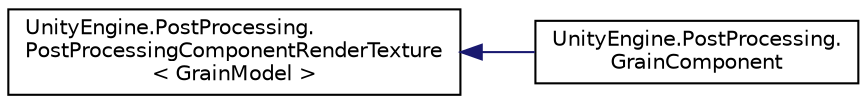 digraph "Graphical Class Hierarchy"
{
  edge [fontname="Helvetica",fontsize="10",labelfontname="Helvetica",labelfontsize="10"];
  node [fontname="Helvetica",fontsize="10",shape=record];
  rankdir="LR";
  Node0 [label="UnityEngine.PostProcessing.\lPostProcessingComponentRenderTexture\l\< GrainModel \>",height=0.2,width=0.4,color="black", fillcolor="white", style="filled",URL="$class_unity_engine_1_1_post_processing_1_1_post_processing_component_render_texture.html"];
  Node0 -> Node1 [dir="back",color="midnightblue",fontsize="10",style="solid",fontname="Helvetica"];
  Node1 [label="UnityEngine.PostProcessing.\lGrainComponent",height=0.2,width=0.4,color="black", fillcolor="white", style="filled",URL="$class_unity_engine_1_1_post_processing_1_1_grain_component.html"];
}
